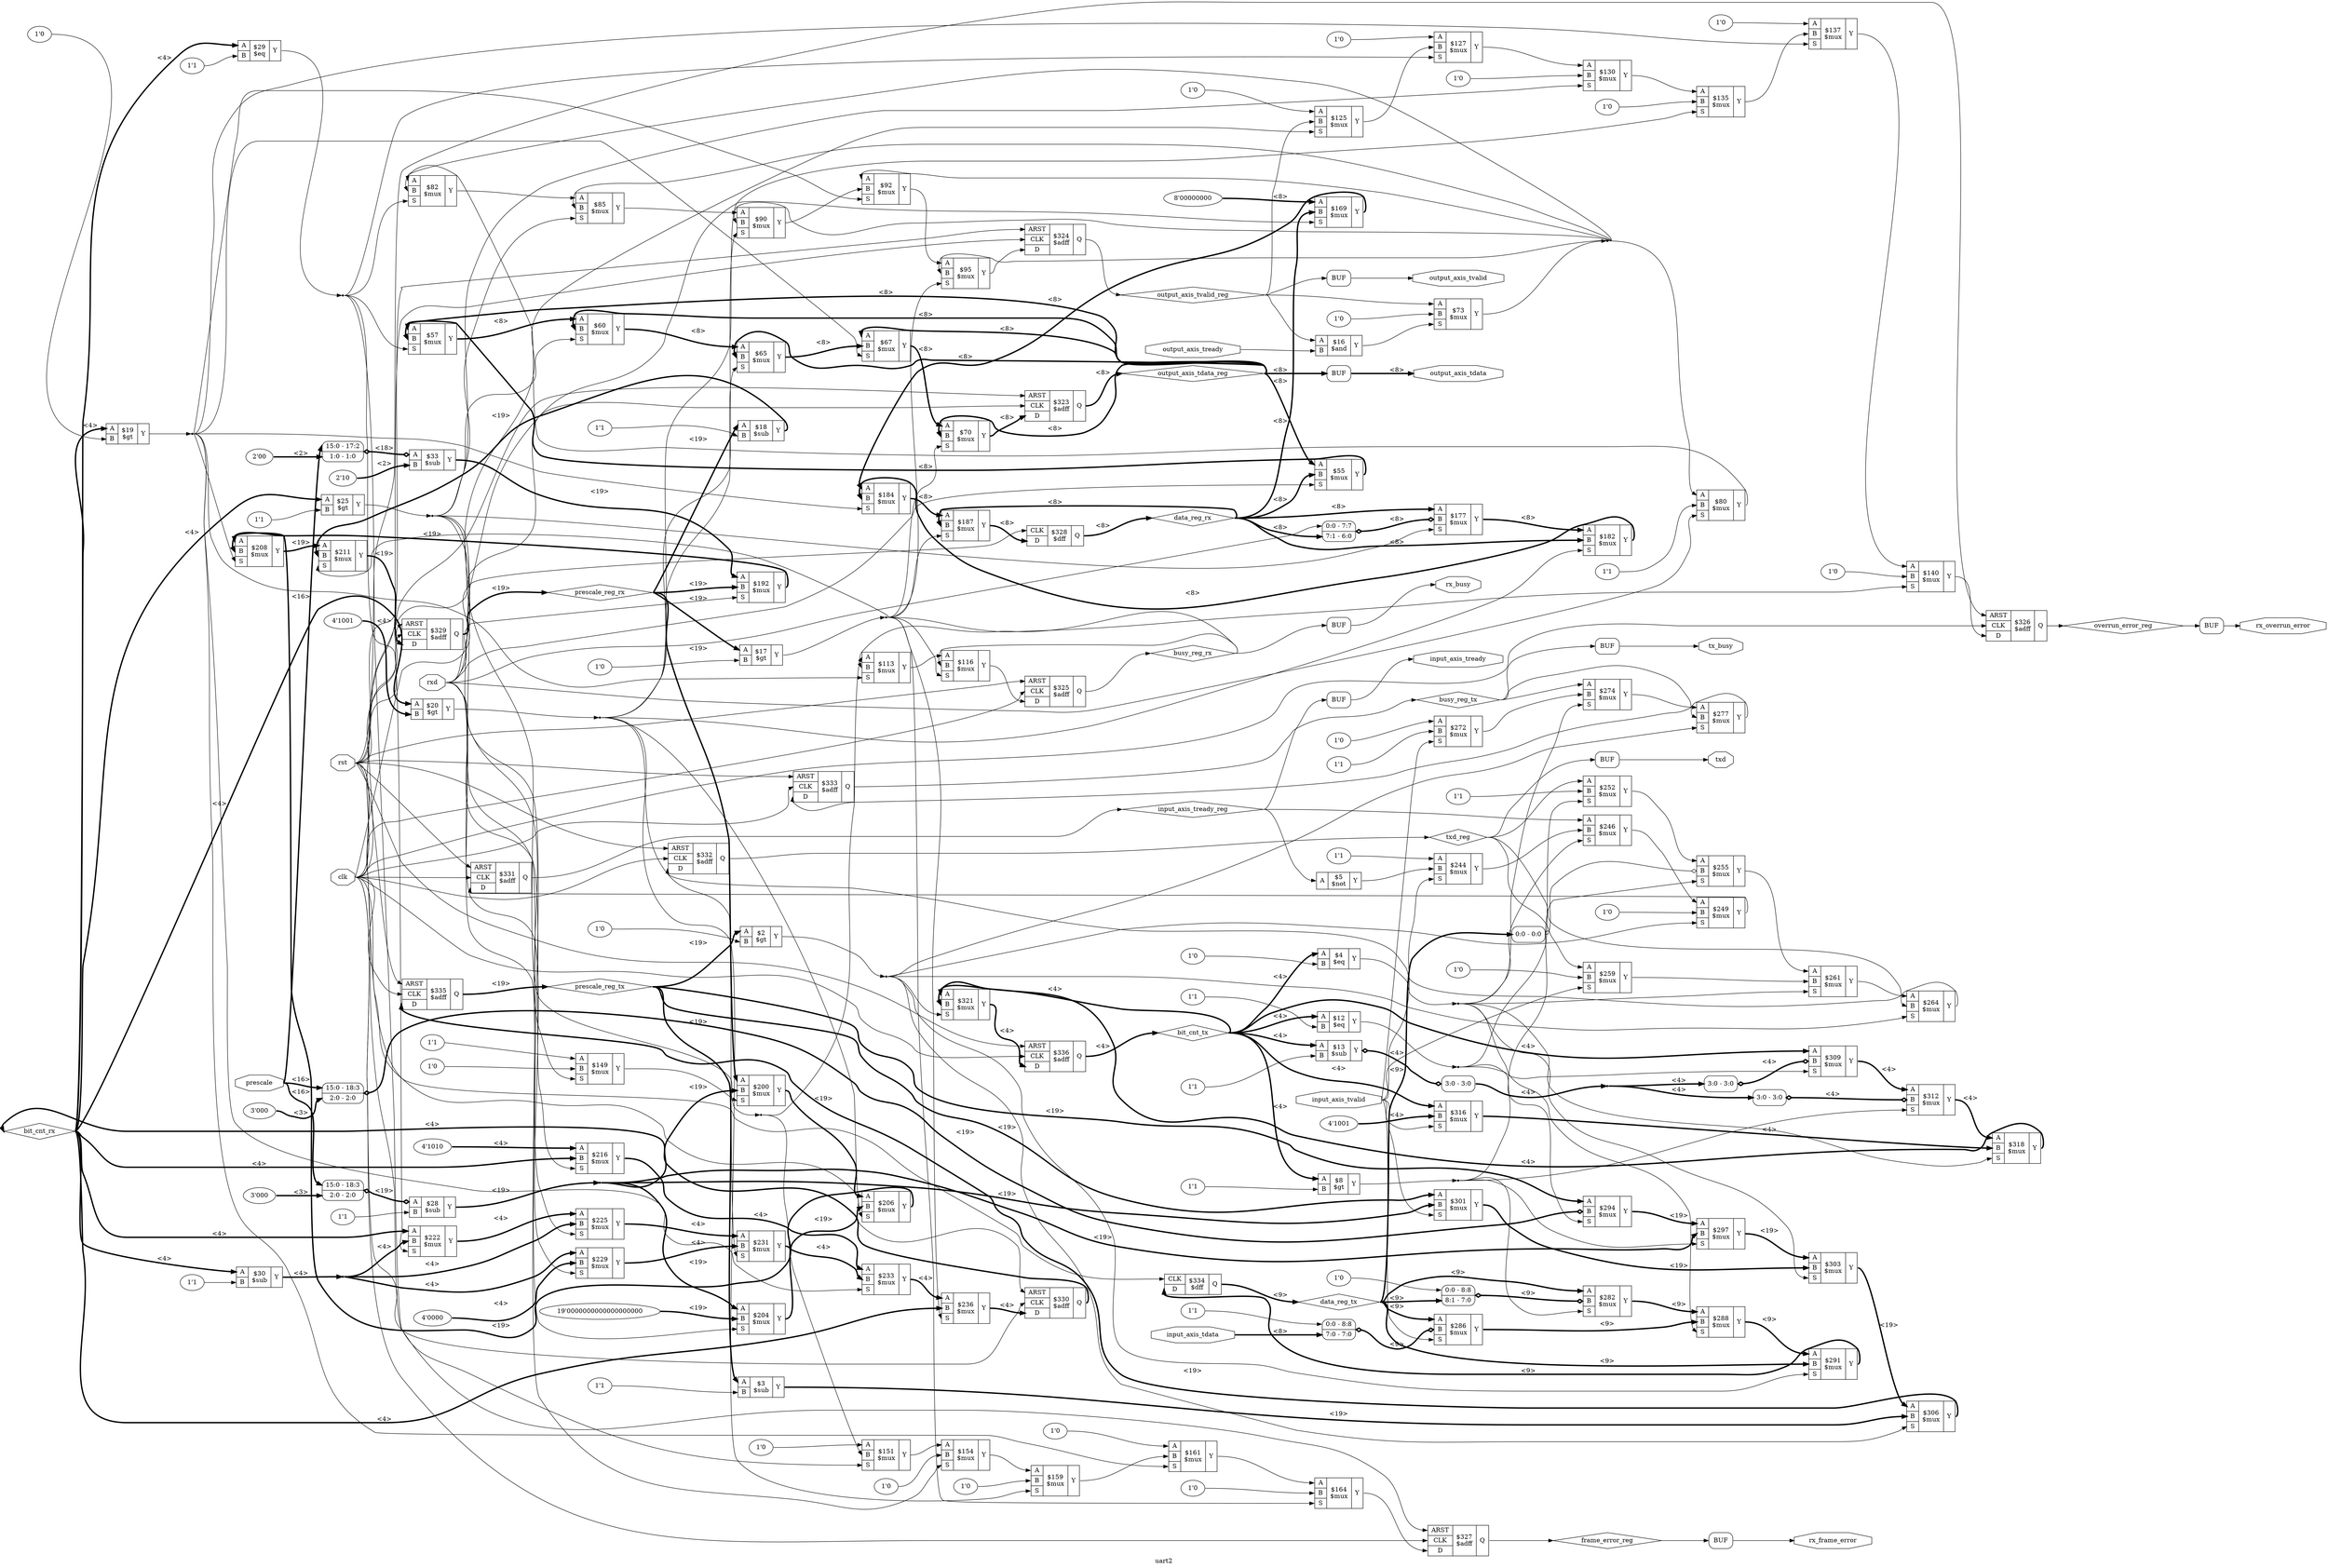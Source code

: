 digraph "uart2" {
label="uart2";
rankdir="LR";
remincross=true;
n89 [ shape=diamond, label="bit_cnt_rx", color="black", fontcolor="black" ];
n90 [ shape=diamond, label="bit_cnt_tx", color="black", fontcolor="black" ];
n91 [ shape=diamond, label="busy_reg_rx", color="black", fontcolor="black" ];
n92 [ shape=diamond, label="busy_reg_tx", color="black", fontcolor="black" ];
n93 [ shape=octagon, label="clk", color="black", fontcolor="black" ];
n94 [ shape=diamond, label="data_reg_rx", color="black", fontcolor="black" ];
n95 [ shape=diamond, label="data_reg_tx", color="black", fontcolor="black" ];
n96 [ shape=diamond, label="frame_error_reg", color="black", fontcolor="black" ];
n97 [ shape=octagon, label="input_axis_tdata", color="black", fontcolor="black" ];
n98 [ shape=octagon, label="input_axis_tready", color="black", fontcolor="black" ];
n99 [ shape=diamond, label="input_axis_tready_reg", color="black", fontcolor="black" ];
n100 [ shape=octagon, label="input_axis_tvalid", color="black", fontcolor="black" ];
n101 [ shape=octagon, label="output_axis_tdata", color="black", fontcolor="black" ];
n102 [ shape=diamond, label="output_axis_tdata_reg", color="black", fontcolor="black" ];
n103 [ shape=octagon, label="output_axis_tready", color="black", fontcolor="black" ];
n104 [ shape=octagon, label="output_axis_tvalid", color="black", fontcolor="black" ];
n105 [ shape=diamond, label="output_axis_tvalid_reg", color="black", fontcolor="black" ];
n106 [ shape=diamond, label="overrun_error_reg", color="black", fontcolor="black" ];
n107 [ shape=octagon, label="prescale", color="black", fontcolor="black" ];
n108 [ shape=diamond, label="prescale_reg_rx", color="black", fontcolor="black" ];
n109 [ shape=diamond, label="prescale_reg_tx", color="black", fontcolor="black" ];
n110 [ shape=octagon, label="rst", color="black", fontcolor="black" ];
n111 [ shape=octagon, label="rx_busy", color="black", fontcolor="black" ];
n112 [ shape=octagon, label="rx_frame_error", color="black", fontcolor="black" ];
n113 [ shape=octagon, label="rx_overrun_error", color="black", fontcolor="black" ];
n114 [ shape=octagon, label="rxd", color="black", fontcolor="black" ];
n115 [ shape=octagon, label="tx_busy", color="black", fontcolor="black" ];
n116 [ shape=octagon, label="txd", color="black", fontcolor="black" ];
n117 [ shape=diamond, label="txd_reg", color="black", fontcolor="black" ];
c121 [ shape=record, label="{{<p118> A|<p119> B}|$16\n$and|{<p120> Y}}" ];
v0 [ label="1'0" ];
c122 [ shape=record, label="{{<p118> A|<p119> B}|$4\n$eq|{<p120> Y}}" ];
v1 [ label="1'1" ];
c123 [ shape=record, label="{{<p118> A|<p119> B}|$12\n$eq|{<p120> Y}}" ];
v2 [ label="1'1" ];
c124 [ shape=record, label="{{<p118> A|<p119> B}|$29\n$eq|{<p120> Y}}" ];
v3 [ label="1'0" ];
c125 [ shape=record, label="{{<p118> A|<p119> B}|$2\n$gt|{<p120> Y}}" ];
v4 [ label="1'1" ];
c126 [ shape=record, label="{{<p118> A|<p119> B}|$8\n$gt|{<p120> Y}}" ];
v5 [ label="1'0" ];
c127 [ shape=record, label="{{<p118> A|<p119> B}|$17\n$gt|{<p120> Y}}" ];
v6 [ label="1'0" ];
c128 [ shape=record, label="{{<p118> A|<p119> B}|$19\n$gt|{<p120> Y}}" ];
v7 [ label="4'1001" ];
c129 [ shape=record, label="{{<p118> A|<p119> B}|$20\n$gt|{<p120> Y}}" ];
v8 [ label="1'1" ];
c130 [ shape=record, label="{{<p118> A|<p119> B}|$25\n$gt|{<p120> Y}}" ];
c131 [ shape=record, label="{{<p118> A}|$5\n$not|{<p120> Y}}" ];
c136 [ shape=record, label="{{<p132> ARST|<p133> CLK|<p134> D}|$323\n$adff|{<p135> Q}}" ];
c137 [ shape=record, label="{{<p132> ARST|<p133> CLK|<p134> D}|$324\n$adff|{<p135> Q}}" ];
c138 [ shape=record, label="{{<p132> ARST|<p133> CLK|<p134> D}|$325\n$adff|{<p135> Q}}" ];
c139 [ shape=record, label="{{<p132> ARST|<p133> CLK|<p134> D}|$326\n$adff|{<p135> Q}}" ];
c140 [ shape=record, label="{{<p132> ARST|<p133> CLK|<p134> D}|$327\n$adff|{<p135> Q}}" ];
c141 [ shape=record, label="{{<p133> CLK|<p134> D}|$328\n$dff|{<p135> Q}}" ];
c142 [ shape=record, label="{{<p132> ARST|<p133> CLK|<p134> D}|$329\n$adff|{<p135> Q}}" ];
c143 [ shape=record, label="{{<p132> ARST|<p133> CLK|<p134> D}|$330\n$adff|{<p135> Q}}" ];
c144 [ shape=record, label="{{<p132> ARST|<p133> CLK|<p134> D}|$331\n$adff|{<p135> Q}}" ];
c145 [ shape=record, label="{{<p132> ARST|<p133> CLK|<p134> D}|$332\n$adff|{<p135> Q}}" ];
c146 [ shape=record, label="{{<p132> ARST|<p133> CLK|<p134> D}|$333\n$adff|{<p135> Q}}" ];
c147 [ shape=record, label="{{<p133> CLK|<p134> D}|$334\n$dff|{<p135> Q}}" ];
c148 [ shape=record, label="{{<p132> ARST|<p133> CLK|<p134> D}|$335\n$adff|{<p135> Q}}" ];
c149 [ shape=record, label="{{<p132> ARST|<p133> CLK|<p134> D}|$336\n$adff|{<p135> Q}}" ];
c151 [ shape=record, label="{{<p118> A|<p119> B|<p150> S}|$113\n$mux|{<p120> Y}}" ];
c152 [ shape=record, label="{{<p118> A|<p119> B|<p150> S}|$116\n$mux|{<p120> Y}}" ];
v9 [ label="1'0" ];
c153 [ shape=record, label="{{<p118> A|<p119> B|<p150> S}|$125\n$mux|{<p120> Y}}" ];
v10 [ label="1'0" ];
c154 [ shape=record, label="{{<p118> A|<p119> B|<p150> S}|$127\n$mux|{<p120> Y}}" ];
v11 [ label="1'0" ];
c155 [ shape=record, label="{{<p118> A|<p119> B|<p150> S}|$130\n$mux|{<p120> Y}}" ];
v12 [ label="1'0" ];
c156 [ shape=record, label="{{<p118> A|<p119> B|<p150> S}|$135\n$mux|{<p120> Y}}" ];
v13 [ label="1'0" ];
c157 [ shape=record, label="{{<p118> A|<p119> B|<p150> S}|$137\n$mux|{<p120> Y}}" ];
v14 [ label="1'0" ];
c158 [ shape=record, label="{{<p118> A|<p119> B|<p150> S}|$140\n$mux|{<p120> Y}}" ];
v15 [ label="1'1" ];
v16 [ label="1'0" ];
c159 [ shape=record, label="{{<p118> A|<p119> B|<p150> S}|$149\n$mux|{<p120> Y}}" ];
v17 [ label="1'0" ];
c160 [ shape=record, label="{{<p118> A|<p119> B|<p150> S}|$151\n$mux|{<p120> Y}}" ];
v18 [ label="1'0" ];
c161 [ shape=record, label="{{<p118> A|<p119> B|<p150> S}|$154\n$mux|{<p120> Y}}" ];
v19 [ label="1'0" ];
c162 [ shape=record, label="{{<p118> A|<p119> B|<p150> S}|$159\n$mux|{<p120> Y}}" ];
v20 [ label="1'0" ];
c163 [ shape=record, label="{{<p118> A|<p119> B|<p150> S}|$161\n$mux|{<p120> Y}}" ];
v21 [ label="1'0" ];
c164 [ shape=record, label="{{<p118> A|<p119> B|<p150> S}|$164\n$mux|{<p120> Y}}" ];
v22 [ label="8'00000000" ];
c165 [ shape=record, label="{{<p118> A|<p119> B|<p150> S}|$169\n$mux|{<p120> Y}}" ];
c166 [ shape=record, label="{{<p118> A|<p119> B|<p150> S}|$177\n$mux|{<p120> Y}}" ];
x23 [ shape=record, style=rounded, label="<s1> 0:0 - 7:7 |<s0> 7:1 - 6:0 " ];
x23:e -> c166:p119:w [arrowhead=odiamond, arrowtail=odiamond, dir=both, color="black", style="setlinewidth(3)", label="<8>"];
c167 [ shape=record, label="{{<p118> A|<p119> B|<p150> S}|$182\n$mux|{<p120> Y}}" ];
c168 [ shape=record, label="{{<p118> A|<p119> B|<p150> S}|$184\n$mux|{<p120> Y}}" ];
c169 [ shape=record, label="{{<p118> A|<p119> B|<p150> S}|$187\n$mux|{<p120> Y}}" ];
c170 [ shape=record, label="{{<p118> A|<p119> B|<p150> S}|$192\n$mux|{<p120> Y}}" ];
c171 [ shape=record, label="{{<p118> A|<p119> B|<p150> S}|$200\n$mux|{<p120> Y}}" ];
v24 [ label="19'0000000000000000000" ];
c172 [ shape=record, label="{{<p118> A|<p119> B|<p150> S}|$204\n$mux|{<p120> Y}}" ];
c173 [ shape=record, label="{{<p118> A|<p119> B|<p150> S}|$206\n$mux|{<p120> Y}}" ];
c174 [ shape=record, label="{{<p118> A|<p119> B|<p150> S}|$208\n$mux|{<p120> Y}}" ];
c175 [ shape=record, label="{{<p118> A|<p119> B|<p150> S}|$211\n$mux|{<p120> Y}}" ];
v25 [ label="4'1010" ];
c176 [ shape=record, label="{{<p118> A|<p119> B|<p150> S}|$216\n$mux|{<p120> Y}}" ];
c177 [ shape=record, label="{{<p118> A|<p119> B|<p150> S}|$222\n$mux|{<p120> Y}}" ];
c178 [ shape=record, label="{{<p118> A|<p119> B|<p150> S}|$225\n$mux|{<p120> Y}}" ];
v26 [ label="4'0000" ];
c179 [ shape=record, label="{{<p118> A|<p119> B|<p150> S}|$229\n$mux|{<p120> Y}}" ];
c180 [ shape=record, label="{{<p118> A|<p119> B|<p150> S}|$231\n$mux|{<p120> Y}}" ];
c181 [ shape=record, label="{{<p118> A|<p119> B|<p150> S}|$233\n$mux|{<p120> Y}}" ];
c182 [ shape=record, label="{{<p118> A|<p119> B|<p150> S}|$236\n$mux|{<p120> Y}}" ];
v27 [ label="1'1" ];
c183 [ shape=record, label="{{<p118> A|<p119> B|<p150> S}|$244\n$mux|{<p120> Y}}" ];
c184 [ shape=record, label="{{<p118> A|<p119> B|<p150> S}|$246\n$mux|{<p120> Y}}" ];
v28 [ label="1'0" ];
c185 [ shape=record, label="{{<p118> A|<p119> B|<p150> S}|$249\n$mux|{<p120> Y}}" ];
v29 [ label="1'1" ];
c186 [ shape=record, label="{{<p118> A|<p119> B|<p150> S}|$252\n$mux|{<p120> Y}}" ];
c187 [ shape=record, label="{{<p118> A|<p119> B|<p150> S}|$255\n$mux|{<p120> Y}}" ];
x30 [ shape=record, style=rounded, label="<s0> 0:0 - 0:0 " ];
x30:e -> c187:p119:w [arrowhead=odiamond, arrowtail=odiamond, dir=both, color="black", label=""];
v31 [ label="1'0" ];
c188 [ shape=record, label="{{<p118> A|<p119> B|<p150> S}|$259\n$mux|{<p120> Y}}" ];
c189 [ shape=record, label="{{<p118> A|<p119> B|<p150> S}|$261\n$mux|{<p120> Y}}" ];
c190 [ shape=record, label="{{<p118> A|<p119> B|<p150> S}|$264\n$mux|{<p120> Y}}" ];
v32 [ label="1'0" ];
v33 [ label="1'1" ];
c191 [ shape=record, label="{{<p118> A|<p119> B|<p150> S}|$272\n$mux|{<p120> Y}}" ];
c192 [ shape=record, label="{{<p118> A|<p119> B|<p150> S}|$274\n$mux|{<p120> Y}}" ];
c193 [ shape=record, label="{{<p118> A|<p119> B|<p150> S}|$277\n$mux|{<p120> Y}}" ];
v35 [ label="1'0" ];
c194 [ shape=record, label="{{<p118> A|<p119> B|<p150> S}|$282\n$mux|{<p120> Y}}" ];
x34 [ shape=record, style=rounded, label="<s1> 0:0 - 8:8 |<s0> 8:1 - 7:0 " ];
x34:e -> c194:p119:w [arrowhead=odiamond, arrowtail=odiamond, dir=both, color="black", style="setlinewidth(3)", label="<9>"];
v37 [ label="1'1" ];
c195 [ shape=record, label="{{<p118> A|<p119> B|<p150> S}|$286\n$mux|{<p120> Y}}" ];
x36 [ shape=record, style=rounded, label="<s1> 0:0 - 8:8 |<s0> 7:0 - 7:0 " ];
x36:e -> c195:p119:w [arrowhead=odiamond, arrowtail=odiamond, dir=both, color="black", style="setlinewidth(3)", label="<9>"];
c196 [ shape=record, label="{{<p118> A|<p119> B|<p150> S}|$288\n$mux|{<p120> Y}}" ];
c197 [ shape=record, label="{{<p118> A|<p119> B|<p150> S}|$291\n$mux|{<p120> Y}}" ];
v39 [ label="3'000" ];
c198 [ shape=record, label="{{<p118> A|<p119> B|<p150> S}|$294\n$mux|{<p120> Y}}" ];
x38 [ shape=record, style=rounded, label="<s1> 15:0 - 18:3 |<s0> 2:0 - 2:0 " ];
x38:e -> c198:p119:w [arrowhead=odiamond, arrowtail=odiamond, dir=both, color="black", style="setlinewidth(3)", label="<19>"];
c199 [ shape=record, label="{{<p118> A|<p119> B|<p150> S}|$297\n$mux|{<p120> Y}}" ];
c200 [ shape=record, label="{{<p118> A|<p119> B|<p150> S}|$301\n$mux|{<p120> Y}}" ];
c201 [ shape=record, label="{{<p118> A|<p119> B|<p150> S}|$303\n$mux|{<p120> Y}}" ];
c202 [ shape=record, label="{{<p118> A|<p119> B|<p150> S}|$306\n$mux|{<p120> Y}}" ];
c203 [ shape=record, label="{{<p118> A|<p119> B|<p150> S}|$309\n$mux|{<p120> Y}}" ];
x40 [ shape=record, style=rounded, label="<s0> 3:0 - 3:0 " ];
x40:e -> c203:p119:w [arrowhead=odiamond, arrowtail=odiamond, dir=both, color="black", style="setlinewidth(3)", label="<4>"];
c204 [ shape=record, label="{{<p118> A|<p119> B|<p150> S}|$312\n$mux|{<p120> Y}}" ];
x41 [ shape=record, style=rounded, label="<s0> 3:0 - 3:0 " ];
x41:e -> c204:p119:w [arrowhead=odiamond, arrowtail=odiamond, dir=both, color="black", style="setlinewidth(3)", label="<4>"];
v42 [ label="4'1001" ];
c205 [ shape=record, label="{{<p118> A|<p119> B|<p150> S}|$316\n$mux|{<p120> Y}}" ];
c206 [ shape=record, label="{{<p118> A|<p119> B|<p150> S}|$318\n$mux|{<p120> Y}}" ];
c207 [ shape=record, label="{{<p118> A|<p119> B|<p150> S}|$321\n$mux|{<p120> Y}}" ];
c208 [ shape=record, label="{{<p118> A|<p119> B|<p150> S}|$55\n$mux|{<p120> Y}}" ];
c209 [ shape=record, label="{{<p118> A|<p119> B|<p150> S}|$57\n$mux|{<p120> Y}}" ];
c210 [ shape=record, label="{{<p118> A|<p119> B|<p150> S}|$60\n$mux|{<p120> Y}}" ];
c211 [ shape=record, label="{{<p118> A|<p119> B|<p150> S}|$65\n$mux|{<p120> Y}}" ];
c212 [ shape=record, label="{{<p118> A|<p119> B|<p150> S}|$67\n$mux|{<p120> Y}}" ];
c213 [ shape=record, label="{{<p118> A|<p119> B|<p150> S}|$70\n$mux|{<p120> Y}}" ];
v43 [ label="1'0" ];
c214 [ shape=record, label="{{<p118> A|<p119> B|<p150> S}|$73\n$mux|{<p120> Y}}" ];
v44 [ label="1'1" ];
c215 [ shape=record, label="{{<p118> A|<p119> B|<p150> S}|$80\n$mux|{<p120> Y}}" ];
c216 [ shape=record, label="{{<p118> A|<p119> B|<p150> S}|$82\n$mux|{<p120> Y}}" ];
c217 [ shape=record, label="{{<p118> A|<p119> B|<p150> S}|$85\n$mux|{<p120> Y}}" ];
c218 [ shape=record, label="{{<p118> A|<p119> B|<p150> S}|$90\n$mux|{<p120> Y}}" ];
c219 [ shape=record, label="{{<p118> A|<p119> B|<p150> S}|$92\n$mux|{<p120> Y}}" ];
c220 [ shape=record, label="{{<p118> A|<p119> B|<p150> S}|$95\n$mux|{<p120> Y}}" ];
v45 [ label="1'1" ];
c221 [ shape=record, label="{{<p118> A|<p119> B}|$3\n$sub|{<p120> Y}}" ];
v46 [ label="1'1" ];
c222 [ shape=record, label="{{<p118> A|<p119> B}|$13\n$sub|{<p120> Y}}" ];
x47 [ shape=record, style=rounded, label="<s0> 3:0 - 3:0 " ];
c222:p120:e -> x47:w [arrowhead=odiamond, arrowtail=odiamond, dir=both, color="black", style="setlinewidth(3)", label="<4>"];
v48 [ label="1'1" ];
c223 [ shape=record, label="{{<p118> A|<p119> B}|$18\n$sub|{<p120> Y}}" ];
v50 [ label="3'000" ];
v51 [ label="1'1" ];
c224 [ shape=record, label="{{<p118> A|<p119> B}|$28\n$sub|{<p120> Y}}" ];
x49 [ shape=record, style=rounded, label="<s1> 15:0 - 18:3 |<s0> 2:0 - 2:0 " ];
x49:e -> c224:p118:w [arrowhead=odiamond, arrowtail=odiamond, dir=both, color="black", style="setlinewidth(3)", label="<19>"];
v52 [ label="1'1" ];
c225 [ shape=record, label="{{<p118> A|<p119> B}|$30\n$sub|{<p120> Y}}" ];
v54 [ label="2'00" ];
v55 [ label="2'10" ];
c226 [ shape=record, label="{{<p118> A|<p119> B}|$33\n$sub|{<p120> Y}}" ];
x53 [ shape=record, style=rounded, label="<s1> 15:0 - 17:2 |<s0> 1:0 - 1:0 " ];
x53:e -> c226:p118:w [arrowhead=odiamond, arrowtail=odiamond, dir=both, color="black", style="setlinewidth(3)", label="<18>"];
x56 [shape=box, style=rounded, label="BUF"];
x57 [shape=box, style=rounded, label="BUF"];
x58 [shape=box, style=rounded, label="BUF"];
x59 [shape=box, style=rounded, label="BUF"];
x60 [shape=box, style=rounded, label="BUF"];
x61 [shape=box, style=rounded, label="BUF"];
x62 [shape=box, style=rounded, label="BUF"];
x63 [shape=box, style=rounded, label="BUF"];
c213:p120:e -> c136:p134:w [color="black", style="setlinewidth(3)", label="<8>"];
n100:e -> c183:p150:w [color="black", label=""];
n100:e -> c188:p150:w [color="black", label=""];
n100:e -> c191:p150:w [color="black", label=""];
n100:e -> c195:p150:w [color="black", label=""];
n100:e -> c200:p150:w [color="black", label=""];
n100:e -> c205:p150:w [color="black", label=""];
x57:e:e -> n101:w [color="black", style="setlinewidth(3)", label="<8>"];
c136:p135:e -> n102:w [color="black", style="setlinewidth(3)", label="<8>"];
n102:e -> c208:p118:w [color="black", style="setlinewidth(3)", label="<8>"];
n102:e -> c209:p118:w [color="black", style="setlinewidth(3)", label="<8>"];
n102:e -> c210:p119:w [color="black", style="setlinewidth(3)", label="<8>"];
n102:e -> c211:p119:w [color="black", style="setlinewidth(3)", label="<8>"];
n102:e -> c212:p118:w [color="black", style="setlinewidth(3)", label="<8>"];
n102:e -> c213:p119:w [color="black", style="setlinewidth(3)", label="<8>"];
n102:e -> x57:w:w [color="black", style="setlinewidth(3)", label="<8>"];
n103:e -> c121:p119:w [color="black", label=""];
x58:e:e -> n104:w [color="black", label=""];
c137:p135:e -> n105:w [color="black", label=""];
n105:e -> c121:p118:w [color="black", label=""];
n105:e -> c153:p119:w [color="black", label=""];
n105:e -> c214:p118:w [color="black", label=""];
n105:e -> x58:w:w [color="black", label=""];
c139:p135:e -> n106:w [color="black", label=""];
n106:e -> x61:w:w [color="black", label=""];
n107:e -> x38:s1:w [color="black", style="setlinewidth(3)", label="<16>"];
n107:e -> x49:s1:w [color="black", style="setlinewidth(3)", label="<16>"];
n107:e -> x53:s1:w [color="black", style="setlinewidth(3)", label="<16>"];
c142:p135:e -> n108:w [color="black", style="setlinewidth(3)", label="<19>"];
n108:e -> c127:p118:w [color="black", style="setlinewidth(3)", label="<19>"];
n108:e -> c170:p119:w [color="black", style="setlinewidth(3)", label="<19>"];
n108:e -> c171:p118:w [color="black", style="setlinewidth(3)", label="<19>"];
n108:e -> c223:p118:w [color="black", style="setlinewidth(3)", label="<19>"];
c148:p135:e -> n109:w [color="black", style="setlinewidth(3)", label="<19>"];
n109:e -> c125:p118:w [color="black", style="setlinewidth(3)", label="<19>"];
n109:e -> c198:p118:w [color="black", style="setlinewidth(3)", label="<19>"];
n109:e -> c200:p118:w [color="black", style="setlinewidth(3)", label="<19>"];
n109:e -> c221:p118:w [color="black", style="setlinewidth(3)", label="<19>"];
c220:p120:e -> c137:p134:w [color="black", label=""];
n110:e -> c136:p132:w [color="black", label=""];
n110:e -> c137:p132:w [color="black", label=""];
n110:e -> c138:p132:w [color="black", label=""];
n110:e -> c139:p132:w [color="black", label=""];
n110:e -> c140:p132:w [color="black", label=""];
n110:e -> c142:p132:w [color="black", label=""];
n110:e -> c143:p132:w [color="black", label=""];
n110:e -> c144:p132:w [color="black", label=""];
n110:e -> c145:p132:w [color="black", label=""];
n110:e -> c146:p132:w [color="black", label=""];
n110:e -> c148:p132:w [color="black", label=""];
n110:e -> c149:p132:w [color="black", label=""];
x59:e:e -> n111:w [color="black", label=""];
x60:e:e -> n112:w [color="black", label=""];
x61:e:e -> n113:w [color="black", label=""];
n114:e -> c153:p150:w [color="black", label=""];
n114:e -> c159:p150:w [color="black", label=""];
n114:e -> c165:p150:w [color="black", label=""];
n114:e -> c170:p150:w [color="black", label=""];
n114:e -> c172:p150:w [color="black", label=""];
n114:e -> c176:p150:w [color="black", label=""];
n114:e -> c179:p150:w [color="black", label=""];
n114:e -> c208:p150:w [color="black", label=""];
n114:e -> c215:p150:w [color="black", label=""];
n114:e -> x23:s1:w [color="black", label=""];
x62:e:e -> n115:w [color="black", label=""];
x63:e:e -> n116:w [color="black", label=""];
c145:p135:e -> n117:w [color="black", label=""];
n117:e -> c186:p118:w [color="black", label=""];
n117:e -> c188:p118:w [color="black", label=""];
n117:e -> c190:p119:w [color="black", label=""];
n117:e -> x63:w:w [color="black", label=""];
c158:p120:e -> c139:p134:w [color="black", label=""];
c175:p120:e -> c142:p134:w [color="black", style="setlinewidth(3)", label="<19>"];
c202:p120:e -> c148:p134:w [color="black", style="setlinewidth(3)", label="<19>"];
c190:p120:e -> c145:p134:w [color="black", label=""];
c121:p120:e -> c214:p150:w [color="black", label=""];
n17 [ shape=point ];
c122:p120:e -> n17:w [color="black", label=""];
n17:e -> c184:p150:w [color="black", label=""];
n17:e -> c189:p150:w [color="black", label=""];
n17:e -> c192:p150:w [color="black", label=""];
n17:e -> c196:p150:w [color="black", label=""];
n17:e -> c201:p150:w [color="black", label=""];
n17:e -> c206:p150:w [color="black", label=""];
n18 [ shape=point ];
c123:p120:e -> n18:w [color="black", label=""];
n18:e -> c186:p150:w [color="black", label=""];
n18:e -> c198:p150:w [color="black", label=""];
n18:e -> c203:p150:w [color="black", label=""];
n19 [ shape=point ];
c124:p120:e -> n19:w [color="black", label=""];
n19:e -> c154:p150:w [color="black", label=""];
n19:e -> c160:p150:w [color="black", label=""];
n19:e -> c177:p150:w [color="black", label=""];
n19:e -> c209:p150:w [color="black", label=""];
n19:e -> c216:p150:w [color="black", label=""];
c182:p120:e -> c143:p134:w [color="black", style="setlinewidth(3)", label="<4>"];
n20 [ shape=point ];
c125:p120:e -> n20:w [color="black", label=""];
n20:e -> c185:p150:w [color="black", label=""];
n20:e -> c190:p150:w [color="black", label=""];
n20:e -> c193:p150:w [color="black", label=""];
n20:e -> c197:p150:w [color="black", label=""];
n20:e -> c202:p150:w [color="black", label=""];
n20:e -> c207:p150:w [color="black", label=""];
n21 [ shape=point ];
c126:p120:e -> n21:w [color="black", label=""];
n21:e -> c187:p150:w [color="black", label=""];
n21:e -> c194:p150:w [color="black", label=""];
n21:e -> c199:p150:w [color="black", label=""];
n21:e -> c204:p150:w [color="black", label=""];
n22 [ shape=point ];
c127:p120:e -> n22:w [color="black", label=""];
n22:e -> c152:p150:w [color="black", label=""];
n22:e -> c158:p150:w [color="black", label=""];
n22:e -> c164:p150:w [color="black", label=""];
n22:e -> c169:p150:w [color="black", label=""];
n22:e -> c175:p150:w [color="black", label=""];
n22:e -> c182:p150:w [color="black", label=""];
n22:e -> c213:p150:w [color="black", label=""];
n22:e -> c220:p150:w [color="black", label=""];
n23 [ shape=point ];
c128:p120:e -> n23:w [color="black", label=""];
n23:e -> c151:p150:w [color="black", label=""];
n23:e -> c157:p150:w [color="black", label=""];
n23:e -> c163:p150:w [color="black", label=""];
n23:e -> c168:p150:w [color="black", label=""];
n23:e -> c174:p150:w [color="black", label=""];
n23:e -> c181:p150:w [color="black", label=""];
n23:e -> c212:p150:w [color="black", label=""];
n23:e -> c219:p150:w [color="black", label=""];
n24 [ shape=point ];
c129:p120:e -> n24:w [color="black", label=""];
n24:e -> c156:p150:w [color="black", label=""];
n24:e -> c162:p150:w [color="black", label=""];
n24:e -> c167:p150:w [color="black", label=""];
n24:e -> c173:p150:w [color="black", label=""];
n24:e -> c180:p150:w [color="black", label=""];
n24:e -> c211:p150:w [color="black", label=""];
n24:e -> c218:p150:w [color="black", label=""];
n25 [ shape=point ];
c130:p120:e -> n25:w [color="black", label=""];
n25:e -> c155:p150:w [color="black", label=""];
n25:e -> c161:p150:w [color="black", label=""];
n25:e -> c166:p150:w [color="black", label=""];
n25:e -> c171:p150:w [color="black", label=""];
n25:e -> c178:p150:w [color="black", label=""];
n25:e -> c210:p150:w [color="black", label=""];
n25:e -> c217:p150:w [color="black", label=""];
c131:p120:e -> c183:p119:w [color="black", label=""];
n27 [ shape=point ];
c159:p120:e -> n27:w [color="black", label=""];
n27:e -> c151:p118:w [color="black", label=""];
n27:e -> c160:p119:w [color="black", label=""];
c151:p120:e -> c152:p118:w [color="black", label=""];
c153:p120:e -> c154:p119:w [color="black", label=""];
c207:p120:e -> c149:p134:w [color="black", style="setlinewidth(3)", label="<4>"];
c154:p120:e -> c155:p118:w [color="black", label=""];
c155:p120:e -> c156:p118:w [color="black", label=""];
c156:p120:e -> c157:p119:w [color="black", label=""];
c157:p120:e -> c158:p118:w [color="black", label=""];
c160:p120:e -> c161:p118:w [color="black", label=""];
c161:p120:e -> c162:p118:w [color="black", label=""];
c162:p120:e -> c163:p119:w [color="black", label=""];
c163:p120:e -> c164:p118:w [color="black", label=""];
c165:p120:e -> c168:p118:w [color="black", style="setlinewidth(3)", label="<8>"];
c166:p120:e -> c167:p118:w [color="black", style="setlinewidth(3)", label="<8>"];
c152:p120:e -> c138:p134:w [color="black", label=""];
c167:p120:e -> c168:p119:w [color="black", style="setlinewidth(3)", label="<8>"];
c168:p120:e -> c169:p118:w [color="black", style="setlinewidth(3)", label="<8>"];
c170:p120:e -> c174:p118:w [color="black", style="setlinewidth(3)", label="<19>"];
c171:p120:e -> c173:p118:w [color="black", style="setlinewidth(3)", label="<19>"];
c172:p120:e -> c173:p119:w [color="black", style="setlinewidth(3)", label="<19>"];
c173:p120:e -> c174:p119:w [color="black", style="setlinewidth(3)", label="<19>"];
c174:p120:e -> c175:p118:w [color="black", style="setlinewidth(3)", label="<19>"];
c176:p120:e -> c181:p118:w [color="black", style="setlinewidth(3)", label="<4>"];
c177:p120:e -> c178:p118:w [color="black", style="setlinewidth(3)", label="<4>"];
c178:p120:e -> c180:p118:w [color="black", style="setlinewidth(3)", label="<4>"];
c193:p120:e -> c146:p134:w [color="black", label=""];
c179:p120:e -> c180:p119:w [color="black", style="setlinewidth(3)", label="<4>"];
c180:p120:e -> c181:p119:w [color="black", style="setlinewidth(3)", label="<4>"];
c181:p120:e -> c182:p118:w [color="black", style="setlinewidth(3)", label="<4>"];
c183:p120:e -> c184:p119:w [color="black", label=""];
c184:p120:e -> c185:p118:w [color="black", label=""];
c186:p120:e -> c187:p118:w [color="black", label=""];
c187:p120:e -> c189:p118:w [color="black", label=""];
c188:p120:e -> c189:p119:w [color="black", label=""];
c189:p120:e -> c190:p118:w [color="black", label=""];
c191:p120:e -> c192:p119:w [color="black", label=""];
c169:p120:e -> c141:p134:w [color="black", style="setlinewidth(3)", label="<8>"];
c192:p120:e -> c193:p118:w [color="black", label=""];
c194:p120:e -> c196:p118:w [color="black", style="setlinewidth(3)", label="<9>"];
c195:p120:e -> c196:p119:w [color="black", style="setlinewidth(3)", label="<9>"];
c196:p120:e -> c197:p118:w [color="black", style="setlinewidth(3)", label="<9>"];
c198:p120:e -> c199:p118:w [color="black", style="setlinewidth(3)", label="<19>"];
c199:p120:e -> c201:p118:w [color="black", style="setlinewidth(3)", label="<19>"];
c200:p120:e -> c201:p119:w [color="black", style="setlinewidth(3)", label="<19>"];
c201:p120:e -> c202:p118:w [color="black", style="setlinewidth(3)", label="<19>"];
c203:p120:e -> c204:p118:w [color="black", style="setlinewidth(3)", label="<4>"];
c204:p120:e -> c206:p118:w [color="black", style="setlinewidth(3)", label="<4>"];
c197:p120:e -> c147:p134:w [color="black", style="setlinewidth(3)", label="<9>"];
c205:p120:e -> c206:p119:w [color="black", style="setlinewidth(3)", label="<4>"];
c206:p120:e -> c207:p118:w [color="black", style="setlinewidth(3)", label="<4>"];
c208:p120:e -> c209:p119:w [color="black", style="setlinewidth(3)", label="<8>"];
c209:p120:e -> c210:p118:w [color="black", style="setlinewidth(3)", label="<8>"];
c210:p120:e -> c211:p118:w [color="black", style="setlinewidth(3)", label="<8>"];
c211:p120:e -> c212:p119:w [color="black", style="setlinewidth(3)", label="<8>"];
c212:p120:e -> c213:p118:w [color="black", style="setlinewidth(3)", label="<8>"];
n77 [ shape=point ];
c214:p120:e -> n77:w [color="black", label=""];
n77:e -> c215:p118:w [color="black", label=""];
n77:e -> c216:p118:w [color="black", label=""];
n77:e -> c217:p119:w [color="black", label=""];
n77:e -> c218:p119:w [color="black", label=""];
n77:e -> c219:p118:w [color="black", label=""];
n77:e -> c220:p119:w [color="black", label=""];
c215:p120:e -> c216:p119:w [color="black", label=""];
c216:p120:e -> c217:p118:w [color="black", label=""];
c164:p120:e -> c140:p134:w [color="black", label=""];
c217:p120:e -> c218:p118:w [color="black", label=""];
c218:p120:e -> c219:p119:w [color="black", label=""];
c219:p120:e -> c220:p118:w [color="black", label=""];
c221:p120:e -> c202:p119:w [color="black", style="setlinewidth(3)", label="<19>"];
n84 [ shape=point ];
c224:p120:e -> n84:w [color="black", style="setlinewidth(3)", label="<19>"];
n84:e -> c171:p119:w [color="black", style="setlinewidth(3)", label="<19>"];
n84:e -> c172:p118:w [color="black", style="setlinewidth(3)", label="<19>"];
n84:e -> c199:p119:w [color="black", style="setlinewidth(3)", label="<19>"];
n84:e -> c200:p119:w [color="black", style="setlinewidth(3)", label="<19>"];
n85 [ shape=point ];
x47:s0:e -> n85:w [color="black", style="setlinewidth(3)", label="<4>"];
n85:e -> x40:s0:w [color="black", style="setlinewidth(3)", label="<4>"];
n85:e -> x41:s0:w [color="black", style="setlinewidth(3)", label="<4>"];
c223:p120:e -> c175:p119:w [color="black", style="setlinewidth(3)", label="<19>"];
n87 [ shape=point ];
c225:p120:e -> n87:w [color="black", style="setlinewidth(3)", label="<4>"];
n87:e -> c177:p119:w [color="black", style="setlinewidth(3)", label="<4>"];
n87:e -> c178:p119:w [color="black", style="setlinewidth(3)", label="<4>"];
n87:e -> c179:p118:w [color="black", style="setlinewidth(3)", label="<4>"];
c226:p120:e -> c170:p118:w [color="black", style="setlinewidth(3)", label="<19>"];
c143:p135:e -> n89:w [color="black", style="setlinewidth(3)", label="<4>"];
n89:e -> c124:p118:w [color="black", style="setlinewidth(3)", label="<4>"];
n89:e -> c128:p118:w [color="black", style="setlinewidth(3)", label="<4>"];
n89:e -> c129:p118:w [color="black", style="setlinewidth(3)", label="<4>"];
n89:e -> c130:p118:w [color="black", style="setlinewidth(3)", label="<4>"];
n89:e -> c176:p119:w [color="black", style="setlinewidth(3)", label="<4>"];
n89:e -> c177:p118:w [color="black", style="setlinewidth(3)", label="<4>"];
n89:e -> c182:p119:w [color="black", style="setlinewidth(3)", label="<4>"];
n89:e -> c225:p118:w [color="black", style="setlinewidth(3)", label="<4>"];
c185:p120:e -> c144:p134:w [color="black", label=""];
c149:p135:e -> n90:w [color="black", style="setlinewidth(3)", label="<4>"];
n90:e -> c122:p118:w [color="black", style="setlinewidth(3)", label="<4>"];
n90:e -> c123:p118:w [color="black", style="setlinewidth(3)", label="<4>"];
n90:e -> c126:p118:w [color="black", style="setlinewidth(3)", label="<4>"];
n90:e -> c203:p118:w [color="black", style="setlinewidth(3)", label="<4>"];
n90:e -> c205:p118:w [color="black", style="setlinewidth(3)", label="<4>"];
n90:e -> c207:p119:w [color="black", style="setlinewidth(3)", label="<4>"];
n90:e -> c222:p118:w [color="black", style="setlinewidth(3)", label="<4>"];
c138:p135:e -> n91:w [color="black", label=""];
n91:e -> c151:p119:w [color="black", label=""];
n91:e -> c152:p119:w [color="black", label=""];
n91:e -> x59:w:w [color="black", label=""];
c146:p135:e -> n92:w [color="black", label=""];
n92:e -> c192:p118:w [color="black", label=""];
n92:e -> c193:p119:w [color="black", label=""];
n92:e -> x62:w:w [color="black", label=""];
n93:e -> c136:p133:w [color="black", label=""];
n93:e -> c137:p133:w [color="black", label=""];
n93:e -> c138:p133:w [color="black", label=""];
n93:e -> c139:p133:w [color="black", label=""];
n93:e -> c140:p133:w [color="black", label=""];
n93:e -> c141:p133:w [color="black", label=""];
n93:e -> c142:p133:w [color="black", label=""];
n93:e -> c143:p133:w [color="black", label=""];
n93:e -> c144:p133:w [color="black", label=""];
n93:e -> c145:p133:w [color="black", label=""];
n93:e -> c146:p133:w [color="black", label=""];
n93:e -> c147:p133:w [color="black", label=""];
n93:e -> c148:p133:w [color="black", label=""];
n93:e -> c149:p133:w [color="black", label=""];
c141:p135:e -> n94:w [color="black", style="setlinewidth(3)", label="<8>"];
n94:e -> c165:p119:w [color="black", style="setlinewidth(3)", label="<8>"];
n94:e -> c166:p118:w [color="black", style="setlinewidth(3)", label="<8>"];
n94:e -> c167:p119:w [color="black", style="setlinewidth(3)", label="<8>"];
n94:e -> c169:p119:w [color="black", style="setlinewidth(3)", label="<8>"];
n94:e -> c208:p119:w [color="black", style="setlinewidth(3)", label="<8>"];
n94:e -> x23:s0:w [color="black", style="setlinewidth(3)", label="<8>"];
c147:p135:e -> n95:w [color="black", style="setlinewidth(3)", label="<9>"];
n95:e -> c194:p118:w [color="black", style="setlinewidth(3)", label="<9>"];
n95:e -> c195:p118:w [color="black", style="setlinewidth(3)", label="<9>"];
n95:e -> c197:p119:w [color="black", style="setlinewidth(3)", label="<9>"];
n95:e -> x30:s0:w [color="black", style="setlinewidth(3)", label="<9>"];
n95:e -> x34:s0:w [color="black", style="setlinewidth(3)", label="<9>"];
c140:p135:e -> n96:w [color="black", label=""];
n96:e -> x60:w:w [color="black", label=""];
n97:e -> x36:s0:w [color="black", style="setlinewidth(3)", label="<8>"];
x56:e:e -> n98:w [color="black", label=""];
c144:p135:e -> n99:w [color="black", label=""];
n99:e -> c131:p118:w [color="black", label=""];
n99:e -> c184:p118:w [color="black", label=""];
n99:e -> x56:w:w [color="black", label=""];
v0:e -> c122:p119:w [color="black", label=""];
v1:e -> c123:p119:w [color="black", label=""];
v10:e -> c154:p118:w [color="black", label=""];
v11:e -> c155:p119:w [color="black", label=""];
v12:e -> c156:p119:w [color="black", label=""];
v13:e -> c157:p118:w [color="black", label=""];
v14:e -> c158:p119:w [color="black", label=""];
v15:e -> c159:p118:w [color="black", label=""];
v16:e -> c159:p119:w [color="black", label=""];
v17:e -> c160:p118:w [color="black", label=""];
v18:e -> c161:p119:w [color="black", label=""];
v19:e -> c162:p119:w [color="black", label=""];
v2:e -> c124:p119:w [color="black", label=""];
v20:e -> c163:p118:w [color="black", label=""];
v21:e -> c164:p119:w [color="black", label=""];
v22:e -> c165:p118:w [color="black", style="setlinewidth(3)", label="<8>"];
v24:e -> c172:p119:w [color="black", style="setlinewidth(3)", label="<19>"];
v25:e -> c176:p118:w [color="black", style="setlinewidth(3)", label="<4>"];
v26:e -> c179:p119:w [color="black", style="setlinewidth(3)", label="<4>"];
v27:e -> c183:p118:w [color="black", label=""];
v28:e -> c185:p119:w [color="black", label=""];
v29:e -> c186:p119:w [color="black", label=""];
v3:e -> c125:p119:w [color="black", label=""];
v31:e -> c188:p119:w [color="black", label=""];
v32:e -> c191:p118:w [color="black", label=""];
v33:e -> c191:p119:w [color="black", label=""];
v35:e -> x34:s1:w [color="black", label=""];
v37:e -> x36:s1:w [color="black", label=""];
v39:e -> x38:s0:w [color="black", style="setlinewidth(3)", label="<3>"];
v4:e -> c126:p119:w [color="black", label=""];
v42:e -> c205:p119:w [color="black", style="setlinewidth(3)", label="<4>"];
v43:e -> c214:p119:w [color="black", label=""];
v44:e -> c215:p119:w [color="black", label=""];
v45:e -> c221:p119:w [color="black", label=""];
v46:e -> c222:p119:w [color="black", label=""];
v48:e -> c223:p119:w [color="black", label=""];
v5:e -> c127:p119:w [color="black", label=""];
v50:e -> x49:s0:w [color="black", style="setlinewidth(3)", label="<3>"];
v51:e -> c224:p119:w [color="black", label=""];
v52:e -> c225:p119:w [color="black", label=""];
v54:e -> x53:s0:w [color="black", style="setlinewidth(3)", label="<2>"];
v55:e -> c226:p119:w [color="black", style="setlinewidth(3)", label="<2>"];
v6:e -> c128:p119:w [color="black", label=""];
v7:e -> c129:p119:w [color="black", style="setlinewidth(3)", label="<4>"];
v8:e -> c130:p119:w [color="black", label=""];
v9:e -> c153:p118:w [color="black", label=""];
}
